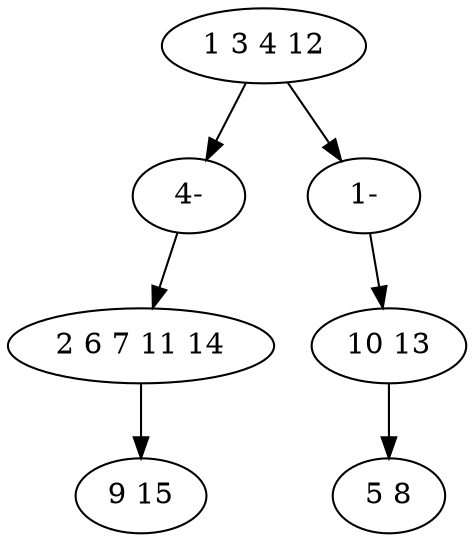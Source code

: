 digraph true_tree {
	"0" -> "5"
	"1" -> "2"
	"0" -> "6"
	"3" -> "4"
	"5" -> "1"
	"6" -> "3"
	"0" [label="1 3 4 12"];
	"1" [label="2 6 7 11 14"];
	"2" [label="9 15"];
	"3" [label="10 13"];
	"4" [label="5 8"];
	"5" [label="4-"];
	"6" [label="1-"];
}
